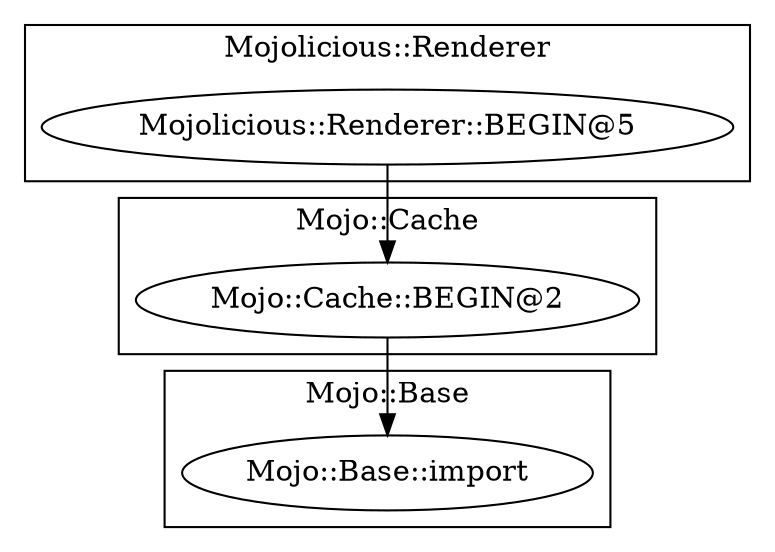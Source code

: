 digraph {
graph [overlap=false]
subgraph cluster_Mojolicious_Renderer {
	label="Mojolicious::Renderer";
	"Mojolicious::Renderer::BEGIN@5";
}
subgraph cluster_Mojo_Base {
	label="Mojo::Base";
	"Mojo::Base::import";
}
subgraph cluster_Mojo_Cache {
	label="Mojo::Cache";
	"Mojo::Cache::BEGIN@2";
}
"Mojolicious::Renderer::BEGIN@5" -> "Mojo::Cache::BEGIN@2";
"Mojo::Cache::BEGIN@2" -> "Mojo::Base::import";
}
